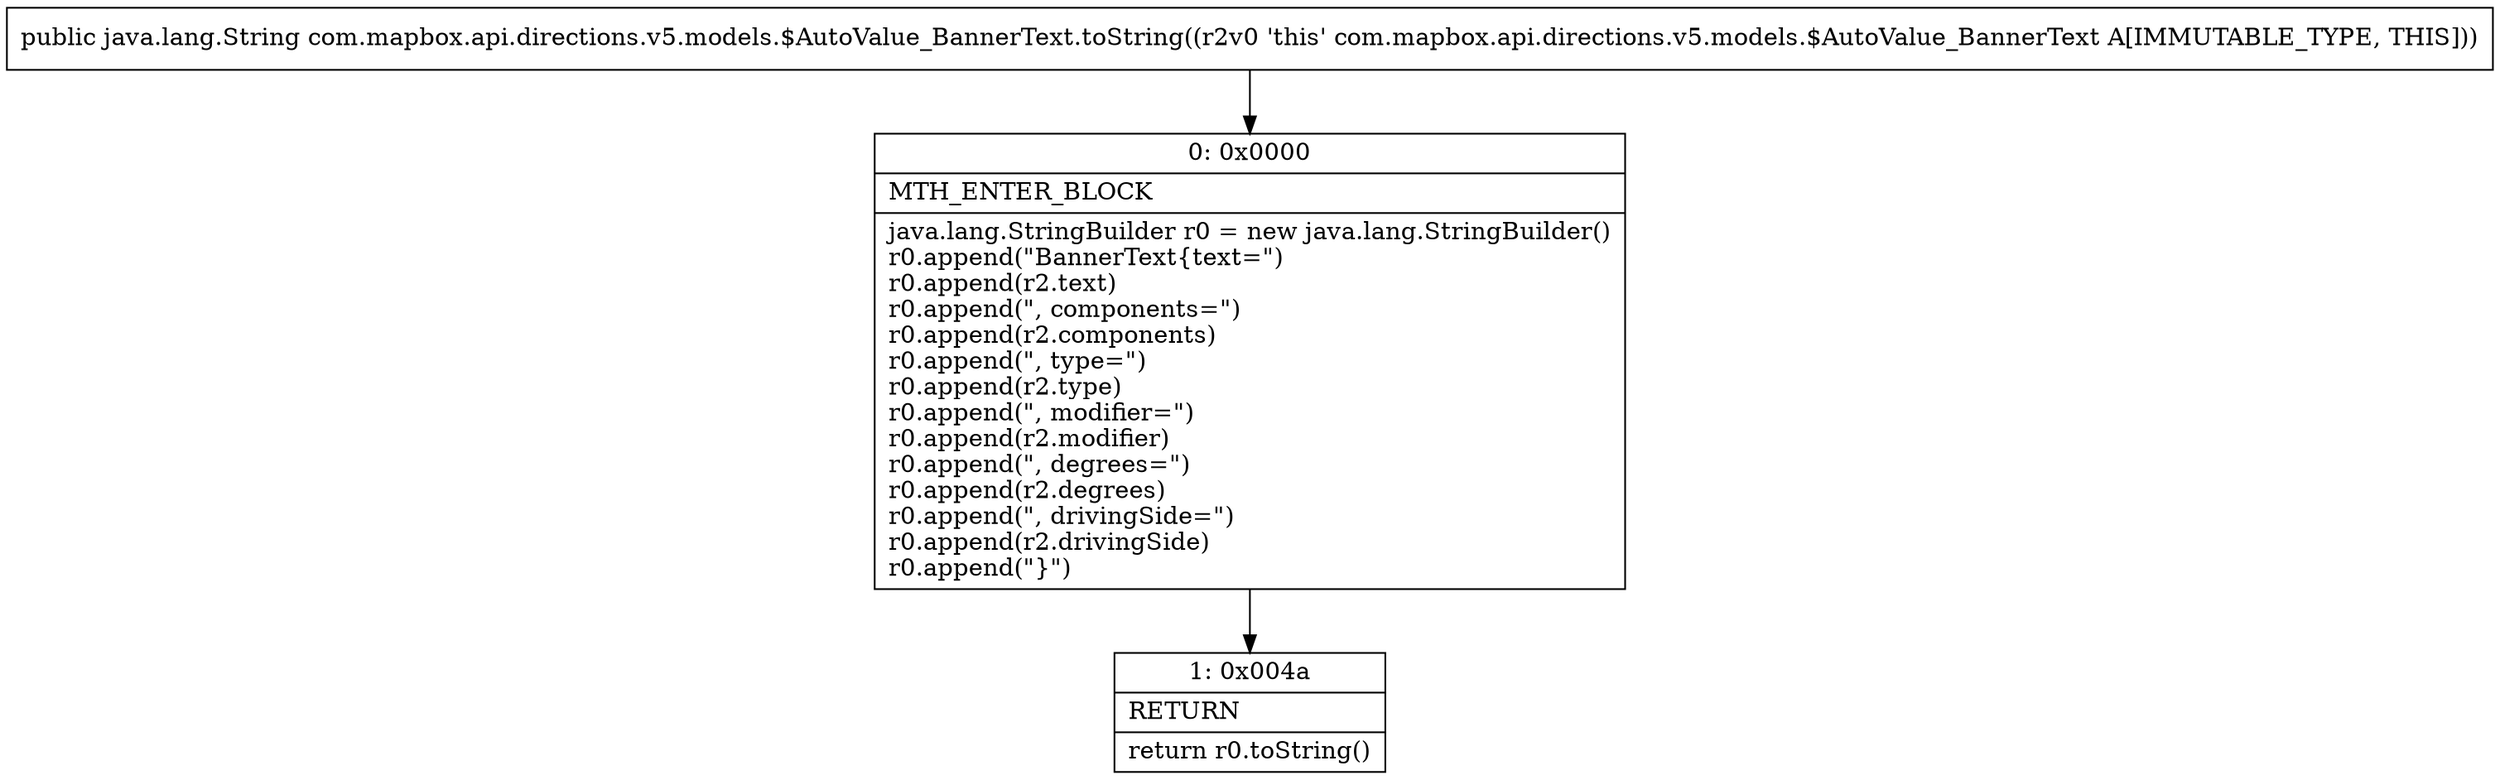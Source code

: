 digraph "CFG forcom.mapbox.api.directions.v5.models.$AutoValue_BannerText.toString()Ljava\/lang\/String;" {
Node_0 [shape=record,label="{0\:\ 0x0000|MTH_ENTER_BLOCK\l|java.lang.StringBuilder r0 = new java.lang.StringBuilder()\lr0.append(\"BannerText\{text=\")\lr0.append(r2.text)\lr0.append(\", components=\")\lr0.append(r2.components)\lr0.append(\", type=\")\lr0.append(r2.type)\lr0.append(\", modifier=\")\lr0.append(r2.modifier)\lr0.append(\", degrees=\")\lr0.append(r2.degrees)\lr0.append(\", drivingSide=\")\lr0.append(r2.drivingSide)\lr0.append(\"\}\")\l}"];
Node_1 [shape=record,label="{1\:\ 0x004a|RETURN\l|return r0.toString()\l}"];
MethodNode[shape=record,label="{public java.lang.String com.mapbox.api.directions.v5.models.$AutoValue_BannerText.toString((r2v0 'this' com.mapbox.api.directions.v5.models.$AutoValue_BannerText A[IMMUTABLE_TYPE, THIS])) }"];
MethodNode -> Node_0;
Node_0 -> Node_1;
}

